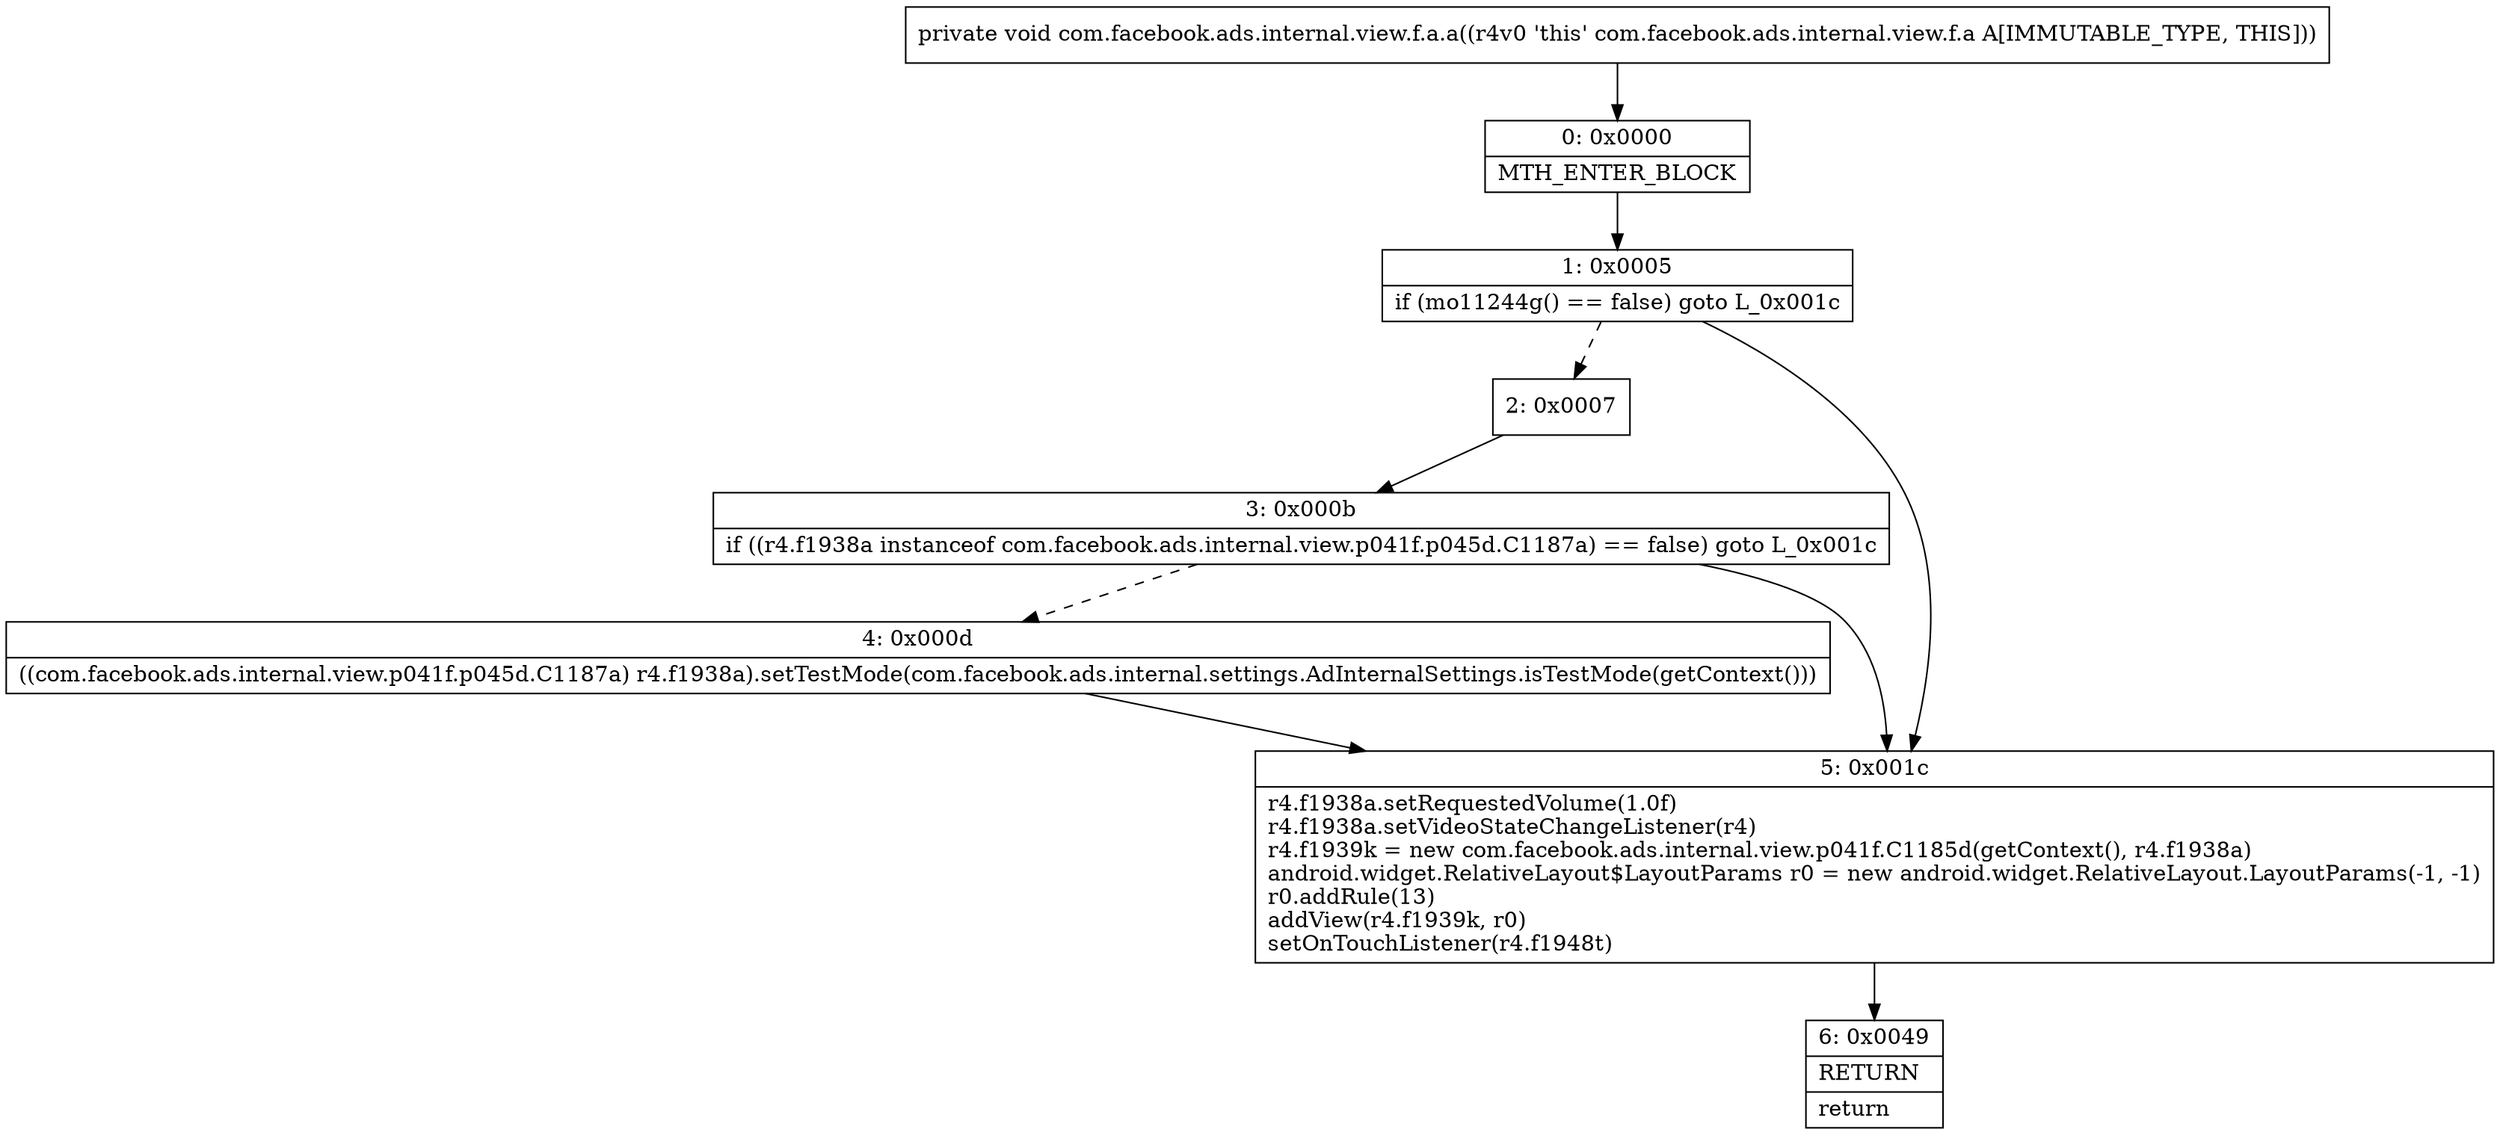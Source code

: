 digraph "CFG forcom.facebook.ads.internal.view.f.a.a()V" {
Node_0 [shape=record,label="{0\:\ 0x0000|MTH_ENTER_BLOCK\l}"];
Node_1 [shape=record,label="{1\:\ 0x0005|if (mo11244g() == false) goto L_0x001c\l}"];
Node_2 [shape=record,label="{2\:\ 0x0007}"];
Node_3 [shape=record,label="{3\:\ 0x000b|if ((r4.f1938a instanceof com.facebook.ads.internal.view.p041f.p045d.C1187a) == false) goto L_0x001c\l}"];
Node_4 [shape=record,label="{4\:\ 0x000d|((com.facebook.ads.internal.view.p041f.p045d.C1187a) r4.f1938a).setTestMode(com.facebook.ads.internal.settings.AdInternalSettings.isTestMode(getContext()))\l}"];
Node_5 [shape=record,label="{5\:\ 0x001c|r4.f1938a.setRequestedVolume(1.0f)\lr4.f1938a.setVideoStateChangeListener(r4)\lr4.f1939k = new com.facebook.ads.internal.view.p041f.C1185d(getContext(), r4.f1938a)\landroid.widget.RelativeLayout$LayoutParams r0 = new android.widget.RelativeLayout.LayoutParams(\-1, \-1)\lr0.addRule(13)\laddView(r4.f1939k, r0)\lsetOnTouchListener(r4.f1948t)\l}"];
Node_6 [shape=record,label="{6\:\ 0x0049|RETURN\l|return\l}"];
MethodNode[shape=record,label="{private void com.facebook.ads.internal.view.f.a.a((r4v0 'this' com.facebook.ads.internal.view.f.a A[IMMUTABLE_TYPE, THIS])) }"];
MethodNode -> Node_0;
Node_0 -> Node_1;
Node_1 -> Node_2[style=dashed];
Node_1 -> Node_5;
Node_2 -> Node_3;
Node_3 -> Node_4[style=dashed];
Node_3 -> Node_5;
Node_4 -> Node_5;
Node_5 -> Node_6;
}

